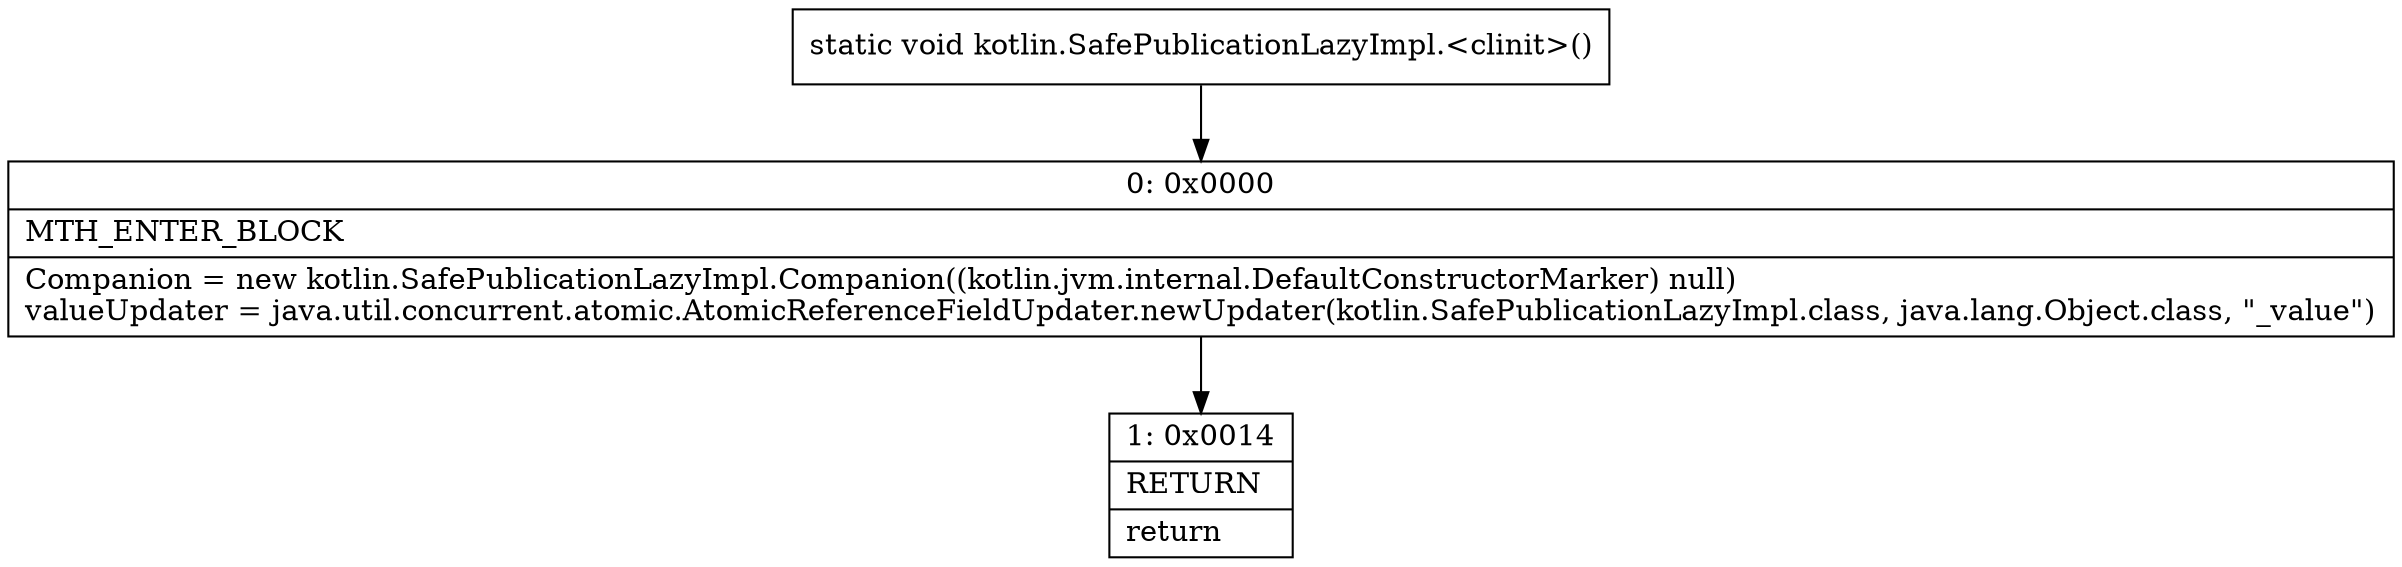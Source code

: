 digraph "CFG forkotlin.SafePublicationLazyImpl.\<clinit\>()V" {
Node_0 [shape=record,label="{0\:\ 0x0000|MTH_ENTER_BLOCK\l|Companion = new kotlin.SafePublicationLazyImpl.Companion((kotlin.jvm.internal.DefaultConstructorMarker) null)\lvalueUpdater = java.util.concurrent.atomic.AtomicReferenceFieldUpdater.newUpdater(kotlin.SafePublicationLazyImpl.class, java.lang.Object.class, \"_value\")\l}"];
Node_1 [shape=record,label="{1\:\ 0x0014|RETURN\l|return\l}"];
MethodNode[shape=record,label="{static void kotlin.SafePublicationLazyImpl.\<clinit\>() }"];
MethodNode -> Node_0;
Node_0 -> Node_1;
}

